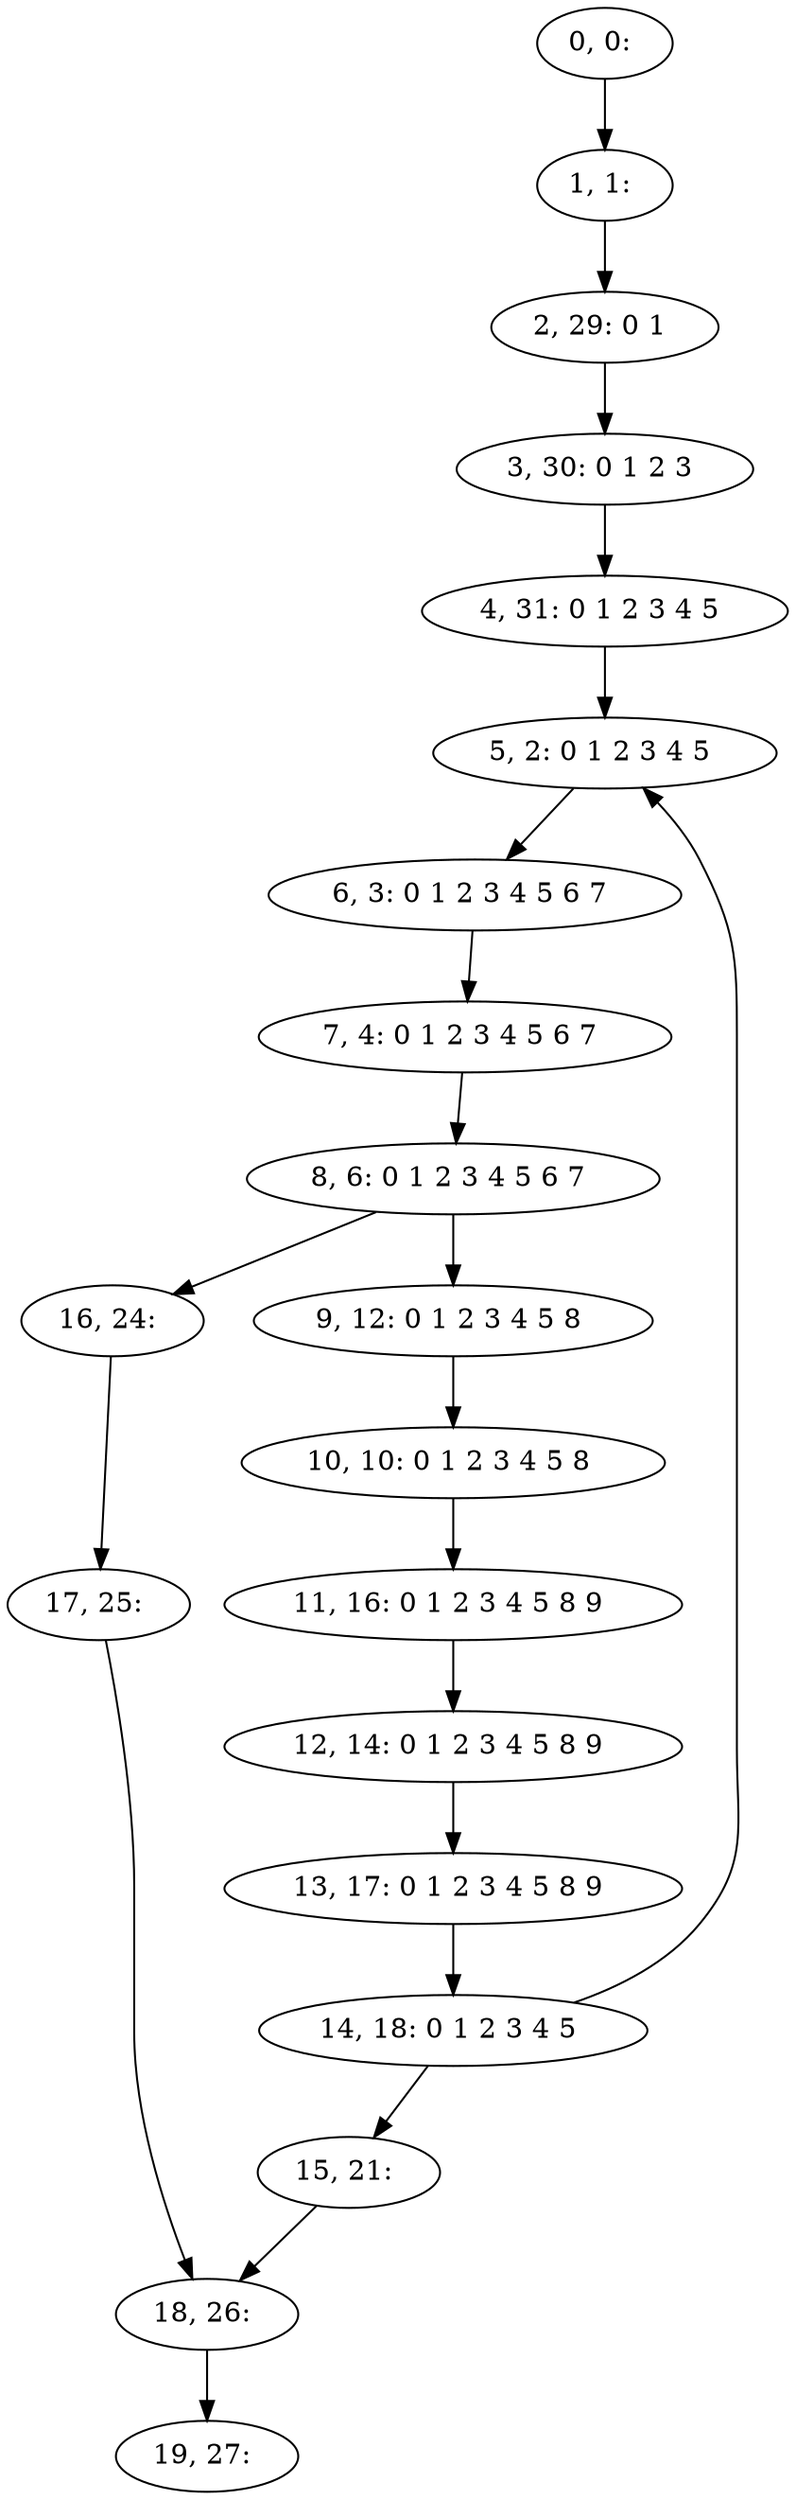 digraph G {
0[label="0, 0: "];
1[label="1, 1: "];
2[label="2, 29: 0 1 "];
3[label="3, 30: 0 1 2 3 "];
4[label="4, 31: 0 1 2 3 4 5 "];
5[label="5, 2: 0 1 2 3 4 5 "];
6[label="6, 3: 0 1 2 3 4 5 6 7 "];
7[label="7, 4: 0 1 2 3 4 5 6 7 "];
8[label="8, 6: 0 1 2 3 4 5 6 7 "];
9[label="9, 12: 0 1 2 3 4 5 8 "];
10[label="10, 10: 0 1 2 3 4 5 8 "];
11[label="11, 16: 0 1 2 3 4 5 8 9 "];
12[label="12, 14: 0 1 2 3 4 5 8 9 "];
13[label="13, 17: 0 1 2 3 4 5 8 9 "];
14[label="14, 18: 0 1 2 3 4 5 "];
15[label="15, 21: "];
16[label="16, 24: "];
17[label="17, 25: "];
18[label="18, 26: "];
19[label="19, 27: "];
0->1 ;
1->2 ;
2->3 ;
3->4 ;
4->5 ;
5->6 ;
6->7 ;
7->8 ;
8->9 ;
8->16 ;
9->10 ;
10->11 ;
11->12 ;
12->13 ;
13->14 ;
14->15 ;
14->5 ;
15->18 ;
16->17 ;
17->18 ;
18->19 ;
}
